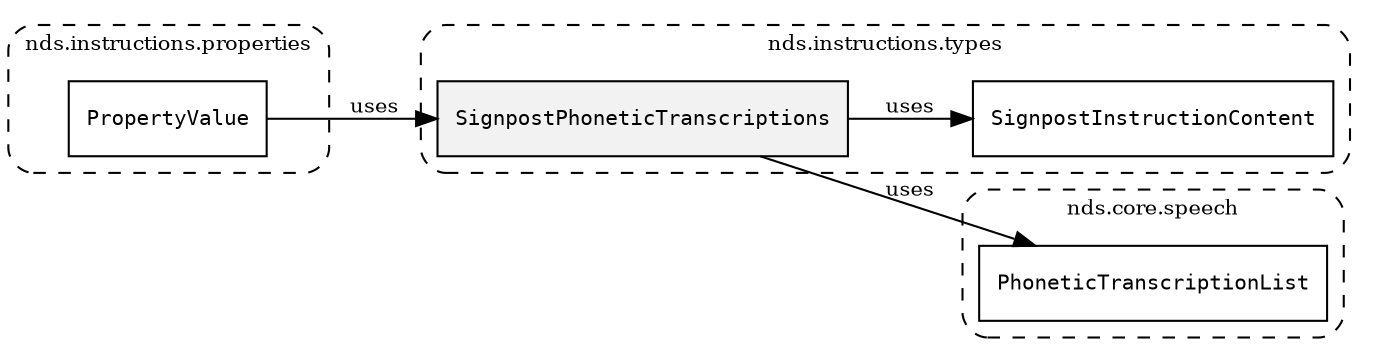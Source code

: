 /**
 * This dot file creates symbol collaboration diagram for SignpostPhoneticTranscriptions.
 */
digraph ZSERIO
{
    node [shape=box, fontsize=10];
    rankdir="LR";
    fontsize=10;
    tooltip="SignpostPhoneticTranscriptions collaboration diagram";

    subgraph "cluster_nds.instructions.types"
    {
        style="dashed, rounded";
        label="nds.instructions.types";
        tooltip="Package nds.instructions.types";
        href="../../../content/packages/nds.instructions.types.html#Package-nds-instructions-types";
        target="_parent";

        "SignpostPhoneticTranscriptions" [style="filled", fillcolor="#0000000D", target="_parent", label=<<font face="monospace"><table align="center" border="0" cellspacing="0" cellpadding="0"><tr><td href="../../../content/packages/nds.instructions.types.html#Structure-SignpostPhoneticTranscriptions" title="Structure defined in nds.instructions.types">SignpostPhoneticTranscriptions</td></tr></table></font>>];
        "SignpostInstructionContent" [target="_parent", label=<<font face="monospace"><table align="center" border="0" cellspacing="0" cellpadding="0"><tr><td href="../../../content/packages/nds.instructions.types.html#Bitmask-SignpostInstructionContent" title="Bitmask defined in nds.instructions.types">SignpostInstructionContent</td></tr></table></font>>];
    }

    subgraph "cluster_nds.core.speech"
    {
        style="dashed, rounded";
        label="nds.core.speech";
        tooltip="Package nds.core.speech";
        href="../../../content/packages/nds.core.speech.html#Package-nds-core-speech";
        target="_parent";

        "PhoneticTranscriptionList" [target="_parent", label=<<font face="monospace"><table align="center" border="0" cellspacing="0" cellpadding="0"><tr><td href="../../../content/packages/nds.core.speech.html#Structure-PhoneticTranscriptionList" title="Structure defined in nds.core.speech">PhoneticTranscriptionList</td></tr></table></font>>];
    }

    subgraph "cluster_nds.instructions.properties"
    {
        style="dashed, rounded";
        label="nds.instructions.properties";
        tooltip="Package nds.instructions.properties";
        href="../../../content/packages/nds.instructions.properties.html#Package-nds-instructions-properties";
        target="_parent";

        "PropertyValue" [target="_parent", label=<<font face="monospace"><table align="center" border="0" cellspacing="0" cellpadding="0"><tr><td href="../../../content/packages/nds.instructions.properties.html#Choice-PropertyValue" title="Choice defined in nds.instructions.properties">PropertyValue</td></tr></table></font>>];
    }

    "SignpostPhoneticTranscriptions" -> "SignpostInstructionContent" [label="uses", fontsize=10];
    "SignpostPhoneticTranscriptions" -> "PhoneticTranscriptionList" [label="uses", fontsize=10];
    "PropertyValue" -> "SignpostPhoneticTranscriptions" [label="uses", fontsize=10];
}
